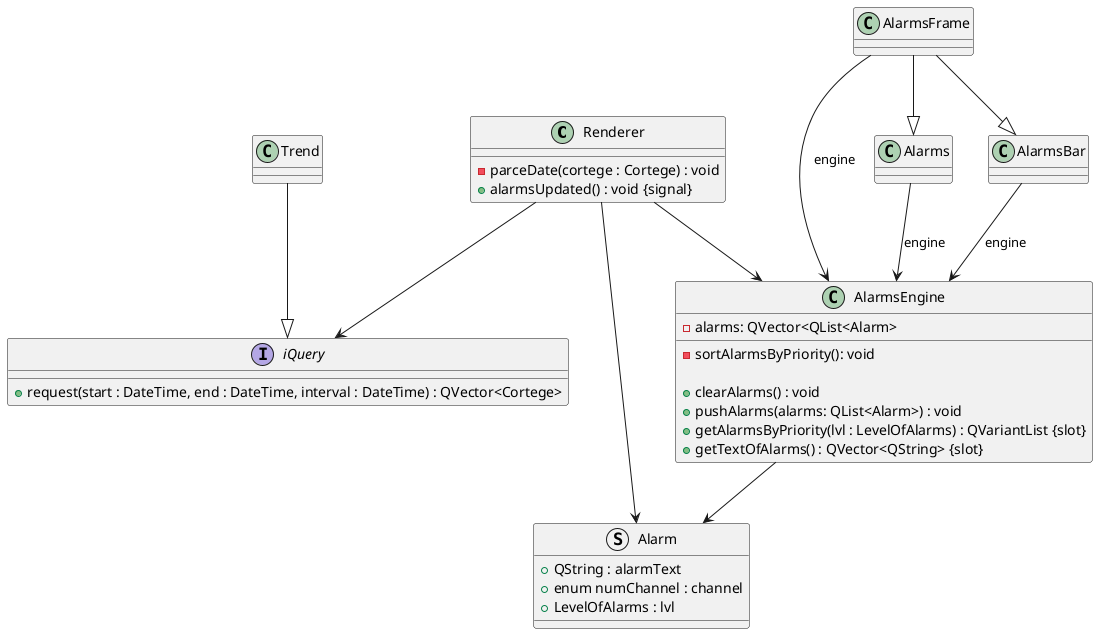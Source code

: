 @startuml ClassDiagram

class Renderer {
    - parceDate(cortege : Cortege) : void
    + alarmsUpdated() : void {signal}
}

interface iQuery {
    + request(start : DateTime, end : DateTime, interval : DateTime) : QVector<Cortege>
}

class AlarmsEngine {
    - alarms: QVector<QList<Alarm>
    - sortAlarmsByPriority(): void

    + clearAlarms() : void
    + pushAlarms(alarms: QList<Alarm>) : void
    + getAlarmsByPriority(lvl : LevelOfAlarms) : QVariantList {slot}
    + getTextOfAlarms() : QVector<QString> {slot}
}

struct Alarm {
    + QString : alarmText
    + enum numChannel : channel
    + LevelOfAlarms : lvl
}

Renderer --> Alarm
AlarmsEngine --> Alarm

Renderer --> iQuery
Trend --|> iQuery

Renderer --> AlarmsEngine

AlarmsFrame --|> Alarms
Alarms --> AlarmsEngine : engine

AlarmsFrame --> AlarmsEngine : engine

AlarmsFrame --|> AlarmsBar
AlarmsBar --> AlarmsEngine : engine














@enduml